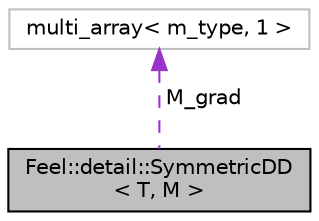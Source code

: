 digraph "Feel::detail::SymmetricDD&lt; T, M &gt;"
{
 // LATEX_PDF_SIZE
  edge [fontname="Helvetica",fontsize="10",labelfontname="Helvetica",labelfontsize="10"];
  node [fontname="Helvetica",fontsize="10",shape=record];
  Node1 [label="Feel::detail::SymmetricDD\l\< T, M \>",height=0.2,width=0.4,color="black", fillcolor="grey75", style="filled", fontcolor="black",tooltip=" "];
  Node2 -> Node1 [dir="back",color="darkorchid3",fontsize="10",style="dashed",label=" M_grad" ,fontname="Helvetica"];
  Node2 [label="multi_array\< m_type, 1 \>",height=0.2,width=0.4,color="grey75", fillcolor="white", style="filled",tooltip=" "];
}
